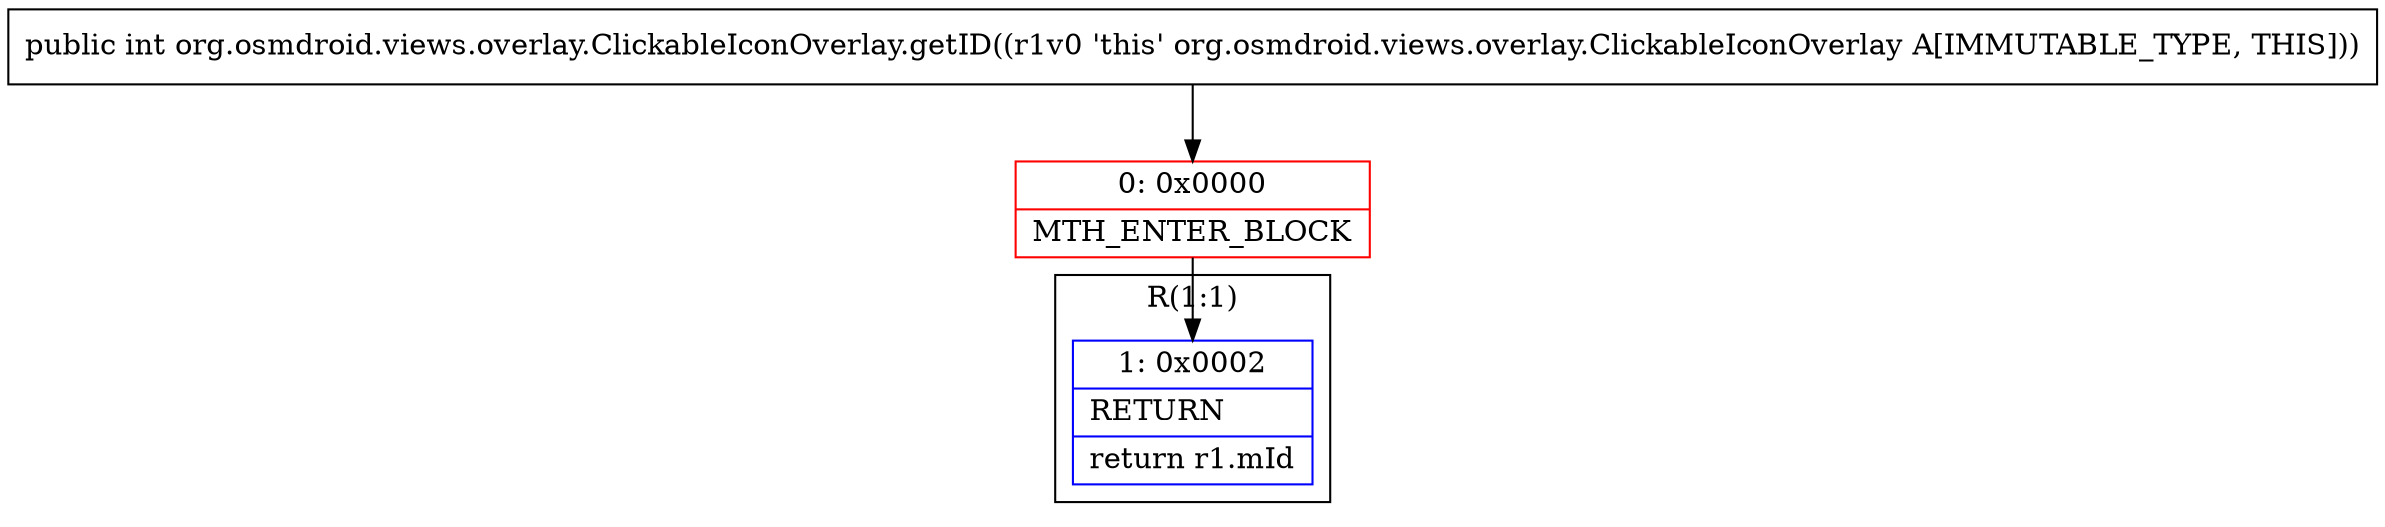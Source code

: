 digraph "CFG fororg.osmdroid.views.overlay.ClickableIconOverlay.getID()I" {
subgraph cluster_Region_1943723236 {
label = "R(1:1)";
node [shape=record,color=blue];
Node_1 [shape=record,label="{1\:\ 0x0002|RETURN\l|return r1.mId\l}"];
}
Node_0 [shape=record,color=red,label="{0\:\ 0x0000|MTH_ENTER_BLOCK\l}"];
MethodNode[shape=record,label="{public int org.osmdroid.views.overlay.ClickableIconOverlay.getID((r1v0 'this' org.osmdroid.views.overlay.ClickableIconOverlay A[IMMUTABLE_TYPE, THIS])) }"];
MethodNode -> Node_0;
Node_0 -> Node_1;
}

